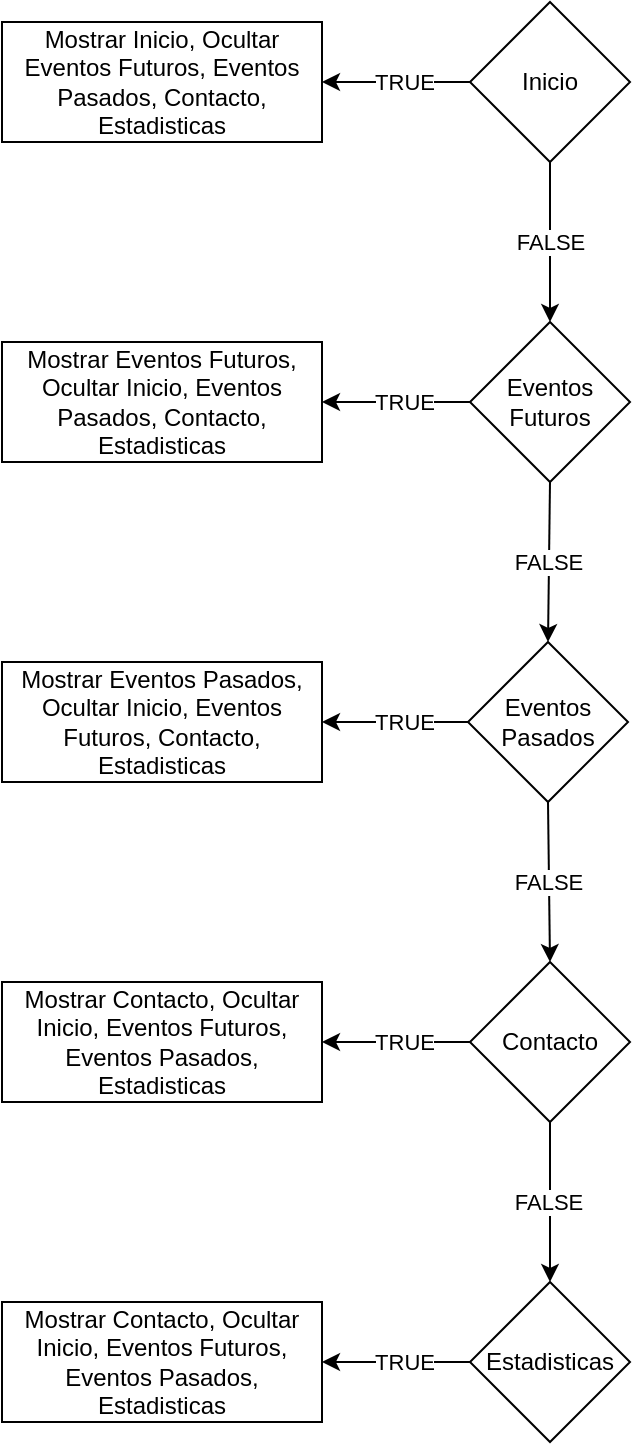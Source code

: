 <mxfile>
    <diagram id="LUiNRry-yYMlADP0GTyp" name="Página-1">
        <mxGraphModel dx="406" dy="338" grid="1" gridSize="10" guides="1" tooltips="1" connect="1" arrows="1" fold="1" page="1" pageScale="1" pageWidth="827" pageHeight="1169" math="0" shadow="0">
            <root>
                <mxCell id="0"/>
                <mxCell id="1" parent="0"/>
                <mxCell id="2" value="Mostrar Inicio, Ocultar Eventos Futuros, Eventos Pasados, Contacto, Estadisticas" style="rounded=0;whiteSpace=wrap;html=1;" vertex="1" parent="1">
                    <mxGeometry x="140" y="50" width="160" height="60" as="geometry"/>
                </mxCell>
                <mxCell id="9" style="edgeStyle=none;html=1;exitX=0.5;exitY=1;exitDx=0;exitDy=0;" edge="1" parent="1" source="4" target="5">
                    <mxGeometry relative="1" as="geometry"/>
                </mxCell>
                <mxCell id="16" value="FALSE" style="edgeLabel;html=1;align=center;verticalAlign=middle;resizable=0;points=[];" vertex="1" connectable="0" parent="9">
                    <mxGeometry x="-0.48" y="1" relative="1" as="geometry">
                        <mxPoint x="-1" y="19" as="offset"/>
                    </mxGeometry>
                </mxCell>
                <mxCell id="20" style="edgeStyle=none;html=1;exitX=0;exitY=0.5;exitDx=0;exitDy=0;entryX=1;entryY=0.5;entryDx=0;entryDy=0;" edge="1" parent="1" source="4" target="2">
                    <mxGeometry relative="1" as="geometry"/>
                </mxCell>
                <mxCell id="21" value="TRUE" style="edgeLabel;html=1;align=center;verticalAlign=middle;resizable=0;points=[];" vertex="1" connectable="0" parent="20">
                    <mxGeometry x="-0.199" y="1" relative="1" as="geometry">
                        <mxPoint x="-4" y="-1" as="offset"/>
                    </mxGeometry>
                </mxCell>
                <mxCell id="4" value="Inicio" style="rhombus;whiteSpace=wrap;html=1;" vertex="1" parent="1">
                    <mxGeometry x="374" y="40" width="80" height="80" as="geometry"/>
                </mxCell>
                <mxCell id="10" style="edgeStyle=none;html=1;exitX=0.5;exitY=1;exitDx=0;exitDy=0;entryX=0.5;entryY=0;entryDx=0;entryDy=0;" edge="1" parent="1" source="5" target="6">
                    <mxGeometry relative="1" as="geometry"/>
                </mxCell>
                <mxCell id="17" value="FALSE" style="edgeLabel;html=1;align=center;verticalAlign=middle;resizable=0;points=[];" vertex="1" connectable="0" parent="10">
                    <mxGeometry x="-0.312" y="-1" relative="1" as="geometry">
                        <mxPoint y="12" as="offset"/>
                    </mxGeometry>
                </mxCell>
                <mxCell id="24" style="edgeStyle=none;html=1;exitX=0;exitY=0.5;exitDx=0;exitDy=0;entryX=1;entryY=0.5;entryDx=0;entryDy=0;" edge="1" parent="1" source="5" target="22">
                    <mxGeometry relative="1" as="geometry"/>
                </mxCell>
                <mxCell id="5" value="Eventos Futuros" style="rhombus;whiteSpace=wrap;html=1;" vertex="1" parent="1">
                    <mxGeometry x="374" y="200" width="80" height="80" as="geometry"/>
                </mxCell>
                <mxCell id="11" style="edgeStyle=none;html=1;exitX=0.5;exitY=1;exitDx=0;exitDy=0;entryX=0.5;entryY=0;entryDx=0;entryDy=0;" edge="1" parent="1" source="6" target="7">
                    <mxGeometry relative="1" as="geometry"/>
                </mxCell>
                <mxCell id="18" value="FALSE" style="edgeLabel;html=1;align=center;verticalAlign=middle;resizable=0;points=[];" vertex="1" connectable="0" parent="11">
                    <mxGeometry x="0.188" relative="1" as="geometry">
                        <mxPoint x="-1" y="-8" as="offset"/>
                    </mxGeometry>
                </mxCell>
                <mxCell id="27" style="edgeStyle=none;html=1;exitX=0;exitY=0.5;exitDx=0;exitDy=0;entryX=1;entryY=0.5;entryDx=0;entryDy=0;" edge="1" parent="1" source="6" target="25">
                    <mxGeometry relative="1" as="geometry"/>
                </mxCell>
                <mxCell id="6" value="Eventos Pasados" style="rhombus;whiteSpace=wrap;html=1;" vertex="1" parent="1">
                    <mxGeometry x="373" y="360" width="80" height="80" as="geometry"/>
                </mxCell>
                <mxCell id="12" style="edgeStyle=none;html=1;exitX=0.5;exitY=1;exitDx=0;exitDy=0;entryX=0.5;entryY=0;entryDx=0;entryDy=0;" edge="1" parent="1" source="7" target="8">
                    <mxGeometry relative="1" as="geometry"/>
                </mxCell>
                <mxCell id="19" value="FALSE" style="edgeLabel;html=1;align=center;verticalAlign=middle;resizable=0;points=[];" vertex="1" connectable="0" parent="12">
                    <mxGeometry x="-0.209" y="-1" relative="1" as="geometry">
                        <mxPoint y="8" as="offset"/>
                    </mxGeometry>
                </mxCell>
                <mxCell id="30" style="edgeStyle=none;html=1;exitX=0;exitY=0.5;exitDx=0;exitDy=0;entryX=1;entryY=0.5;entryDx=0;entryDy=0;" edge="1" parent="1" source="7" target="28">
                    <mxGeometry relative="1" as="geometry"/>
                </mxCell>
                <mxCell id="7" value="Contacto" style="rhombus;whiteSpace=wrap;html=1;" vertex="1" parent="1">
                    <mxGeometry x="374" y="520" width="80" height="80" as="geometry"/>
                </mxCell>
                <mxCell id="34" style="edgeStyle=none;html=1;exitX=0;exitY=0.5;exitDx=0;exitDy=0;" edge="1" parent="1" source="8" target="32">
                    <mxGeometry relative="1" as="geometry"/>
                </mxCell>
                <mxCell id="8" value="Estadisticas" style="rhombus;whiteSpace=wrap;html=1;" vertex="1" parent="1">
                    <mxGeometry x="374" y="680" width="80" height="80" as="geometry"/>
                </mxCell>
                <mxCell id="22" value="Mostrar Eventos Futuros, Ocultar Inicio, Eventos Pasados, Contacto, Estadisticas" style="rounded=0;whiteSpace=wrap;html=1;" vertex="1" parent="1">
                    <mxGeometry x="140" y="210" width="160" height="60" as="geometry"/>
                </mxCell>
                <mxCell id="23" value="TRUE" style="edgeLabel;html=1;align=center;verticalAlign=middle;resizable=0;points=[];" vertex="1" connectable="0" parent="1">
                    <mxGeometry x="340.345" y="240.0" as="geometry"/>
                </mxCell>
                <mxCell id="25" value="Mostrar Eventos Pasados, Ocultar Inicio, Eventos Futuros, Contacto, Estadisticas" style="rounded=0;whiteSpace=wrap;html=1;" vertex="1" parent="1">
                    <mxGeometry x="140" y="370" width="160" height="60" as="geometry"/>
                </mxCell>
                <mxCell id="26" value="TRUE" style="edgeLabel;html=1;align=center;verticalAlign=middle;resizable=0;points=[];" vertex="1" connectable="0" parent="1">
                    <mxGeometry x="340.345" y="400.0" as="geometry"/>
                </mxCell>
                <mxCell id="28" value="Mostrar Contacto, Ocultar Inicio, Eventos Futuros, Eventos Pasados, Estadisticas" style="rounded=0;whiteSpace=wrap;html=1;" vertex="1" parent="1">
                    <mxGeometry x="140" y="530" width="160" height="60" as="geometry"/>
                </mxCell>
                <mxCell id="29" value="TRUE" style="edgeLabel;html=1;align=center;verticalAlign=middle;resizable=0;points=[];" vertex="1" connectable="0" parent="1">
                    <mxGeometry x="340.345" y="560" as="geometry"/>
                </mxCell>
                <mxCell id="32" value="Mostrar Contacto, Ocultar Inicio, Eventos Futuros, Eventos Pasados, Estadisticas" style="rounded=0;whiteSpace=wrap;html=1;" vertex="1" parent="1">
                    <mxGeometry x="140" y="690" width="160" height="60" as="geometry"/>
                </mxCell>
                <mxCell id="33" value="TRUE" style="edgeLabel;html=1;align=center;verticalAlign=middle;resizable=0;points=[];" vertex="1" connectable="0" parent="1">
                    <mxGeometry x="340.345" y="720" as="geometry"/>
                </mxCell>
            </root>
        </mxGraphModel>
    </diagram>
</mxfile>